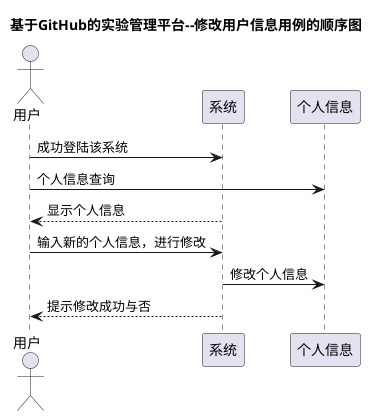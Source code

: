 @startuml
title 基于GitHub的实验管理平台--修改用户信息用例的顺序图
       actor 用户
       用户 -> 系统:成功登陆该系统
       用户->个人信息:个人信息查询
       系统-->用户:显示个人信息
       用户-> 系统:输入新的个人信息，进行修改
       系统-> 个人信息:修改个人信息
       系统 -->用户:提示修改成功与否
       @enduml